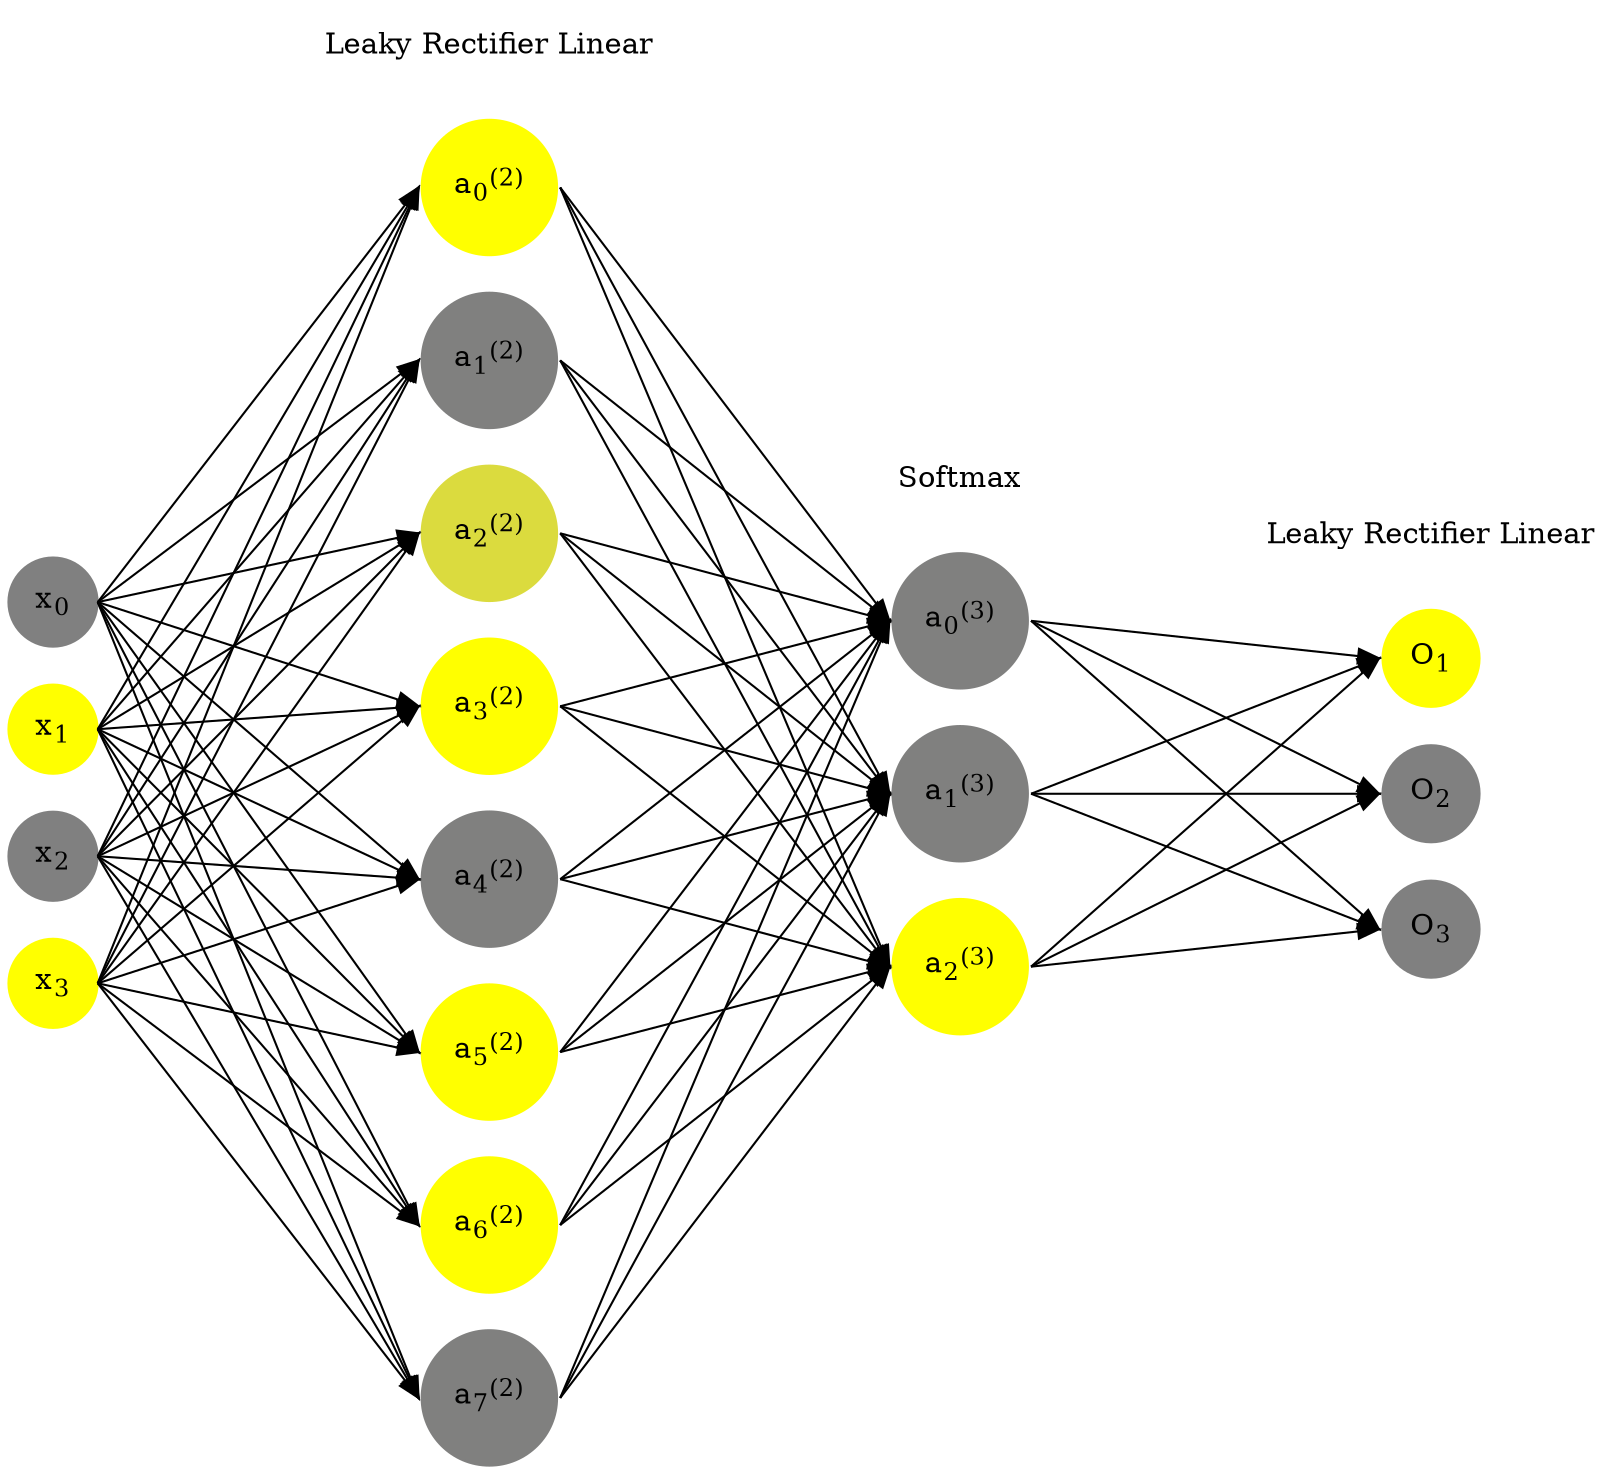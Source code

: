 digraph G {
	rankdir = LR;
	splines=false;
	edge[style=invis];
	ranksep= 1.4;
	{
	node [shape=circle, color="0.1667, 0.0, 0.5", style=filled, fillcolor="0.1667, 0.0, 0.5"];
	x0 [label=<x<sub>0</sub>>];
	}
	{
	node [shape=circle, color="0.1667, 1.0, 1.0", style=filled, fillcolor="0.1667, 1.0, 1.0"];
	x1 [label=<x<sub>1</sub>>];
	}
	{
	node [shape=circle, color="0.1667, 0.0, 0.5", style=filled, fillcolor="0.1667, 0.0, 0.5"];
	x2 [label=<x<sub>2</sub>>];
	}
	{
	node [shape=circle, color="0.1667, 1.0, 1.0", style=filled, fillcolor="0.1667, 1.0, 1.0"];
	x3 [label=<x<sub>3</sub>>];
	}
	{
	node [shape=circle, color="0.1667, 4.344552, 2.672276", style=filled, fillcolor="0.1667, 4.344552, 2.672276"];
	a02 [label=<a<sub>0</sub><sup>(2)</sup>>];
	}
	{
	node [shape=circle, color="0.1667, 0.001165, 0.500582", style=filled, fillcolor="0.1667, 0.001165, 0.500582"];
	a12 [label=<a<sub>1</sub><sup>(2)</sup>>];
	}
	{
	node [shape=circle, color="0.1667, 0.714828, 0.857414", style=filled, fillcolor="0.1667, 0.714828, 0.857414"];
	a22 [label=<a<sub>2</sub><sup>(2)</sup>>];
	}
	{
	node [shape=circle, color="0.1667, 7.413513, 4.206757", style=filled, fillcolor="0.1667, 7.413513, 4.206757"];
	a32 [label=<a<sub>3</sub><sup>(2)</sup>>];
	}
	{
	node [shape=circle, color="0.1667, 0.001420, 0.500710", style=filled, fillcolor="0.1667, 0.001420, 0.500710"];
	a42 [label=<a<sub>4</sub><sup>(2)</sup>>];
	}
	{
	node [shape=circle, color="0.1667, 5.186254, 3.093127", style=filled, fillcolor="0.1667, 5.186254, 3.093127"];
	a52 [label=<a<sub>5</sub><sup>(2)</sup>>];
	}
	{
	node [shape=circle, color="0.1667, 21.877668, 11.438834", style=filled, fillcolor="0.1667, 21.877668, 11.438834"];
	a62 [label=<a<sub>6</sub><sup>(2)</sup>>];
	}
	{
	node [shape=circle, color="0.1667, 0.000646, 0.500323", style=filled, fillcolor="0.1667, 0.000646, 0.500323"];
	a72 [label=<a<sub>7</sub><sup>(2)</sup>>];
	}
	{
	node [shape=circle, color="0.1667, 0.000003, 0.500001", style=filled, fillcolor="0.1667, 0.000003, 0.500001"];
	a03 [label=<a<sub>0</sub><sup>(3)</sup>>];
	}
	{
	node [shape=circle, color="0.1667, 0.000013, 0.500006", style=filled, fillcolor="0.1667, 0.000013, 0.500006"];
	a13 [label=<a<sub>1</sub><sup>(3)</sup>>];
	}
	{
	node [shape=circle, color="0.1667, 0.999985, 0.999992", style=filled, fillcolor="0.1667, 0.999985, 0.999992"];
	a23 [label=<a<sub>2</sub><sup>(3)</sup>>];
	}
	{
	node [shape=circle, color="0.1667, 1.0, 1.0", style=filled, fillcolor="0.1667, 1.0, 1.0"];
	O1 [label=<O<sub>1</sub>>];
	}
	{
	node [shape=circle, color="0.1667, 0.0, 0.5", style=filled, fillcolor="0.1667, 0.0, 0.5"];
	O2 [label=<O<sub>2</sub>>];
	}
	{
	node [shape=circle, color="0.1667, 0.0, 0.5", style=filled, fillcolor="0.1667, 0.0, 0.5"];
	O3 [label=<O<sub>3</sub>>];
	}
	{
	rank=same;
	x0->x1->x2->x3;
	}
	{
	rank=same;
	a02->a12->a22->a32->a42->a52->a62->a72;
	}
	{
	rank=same;
	a03->a13->a23;
	}
	{
	rank=same;
	O1->O2->O3;
	}
	l1 [shape=plaintext,label="Leaky Rectifier Linear"];
	l1->a02;
	{rank=same; l1;a02};
	l2 [shape=plaintext,label="Softmax"];
	l2->a03;
	{rank=same; l2;a03};
	l3 [shape=plaintext,label="Leaky Rectifier Linear"];
	l3->O1;
	{rank=same; l3;O1};
edge[style=solid, tailport=e, headport=w];
	{x0;x1;x2;x3} -> {a02;a12;a22;a32;a42;a52;a62;a72};
	{a02;a12;a22;a32;a42;a52;a62;a72} -> {a03;a13;a23};
	{a03;a13;a23} -> {O1,O2,O3};
}